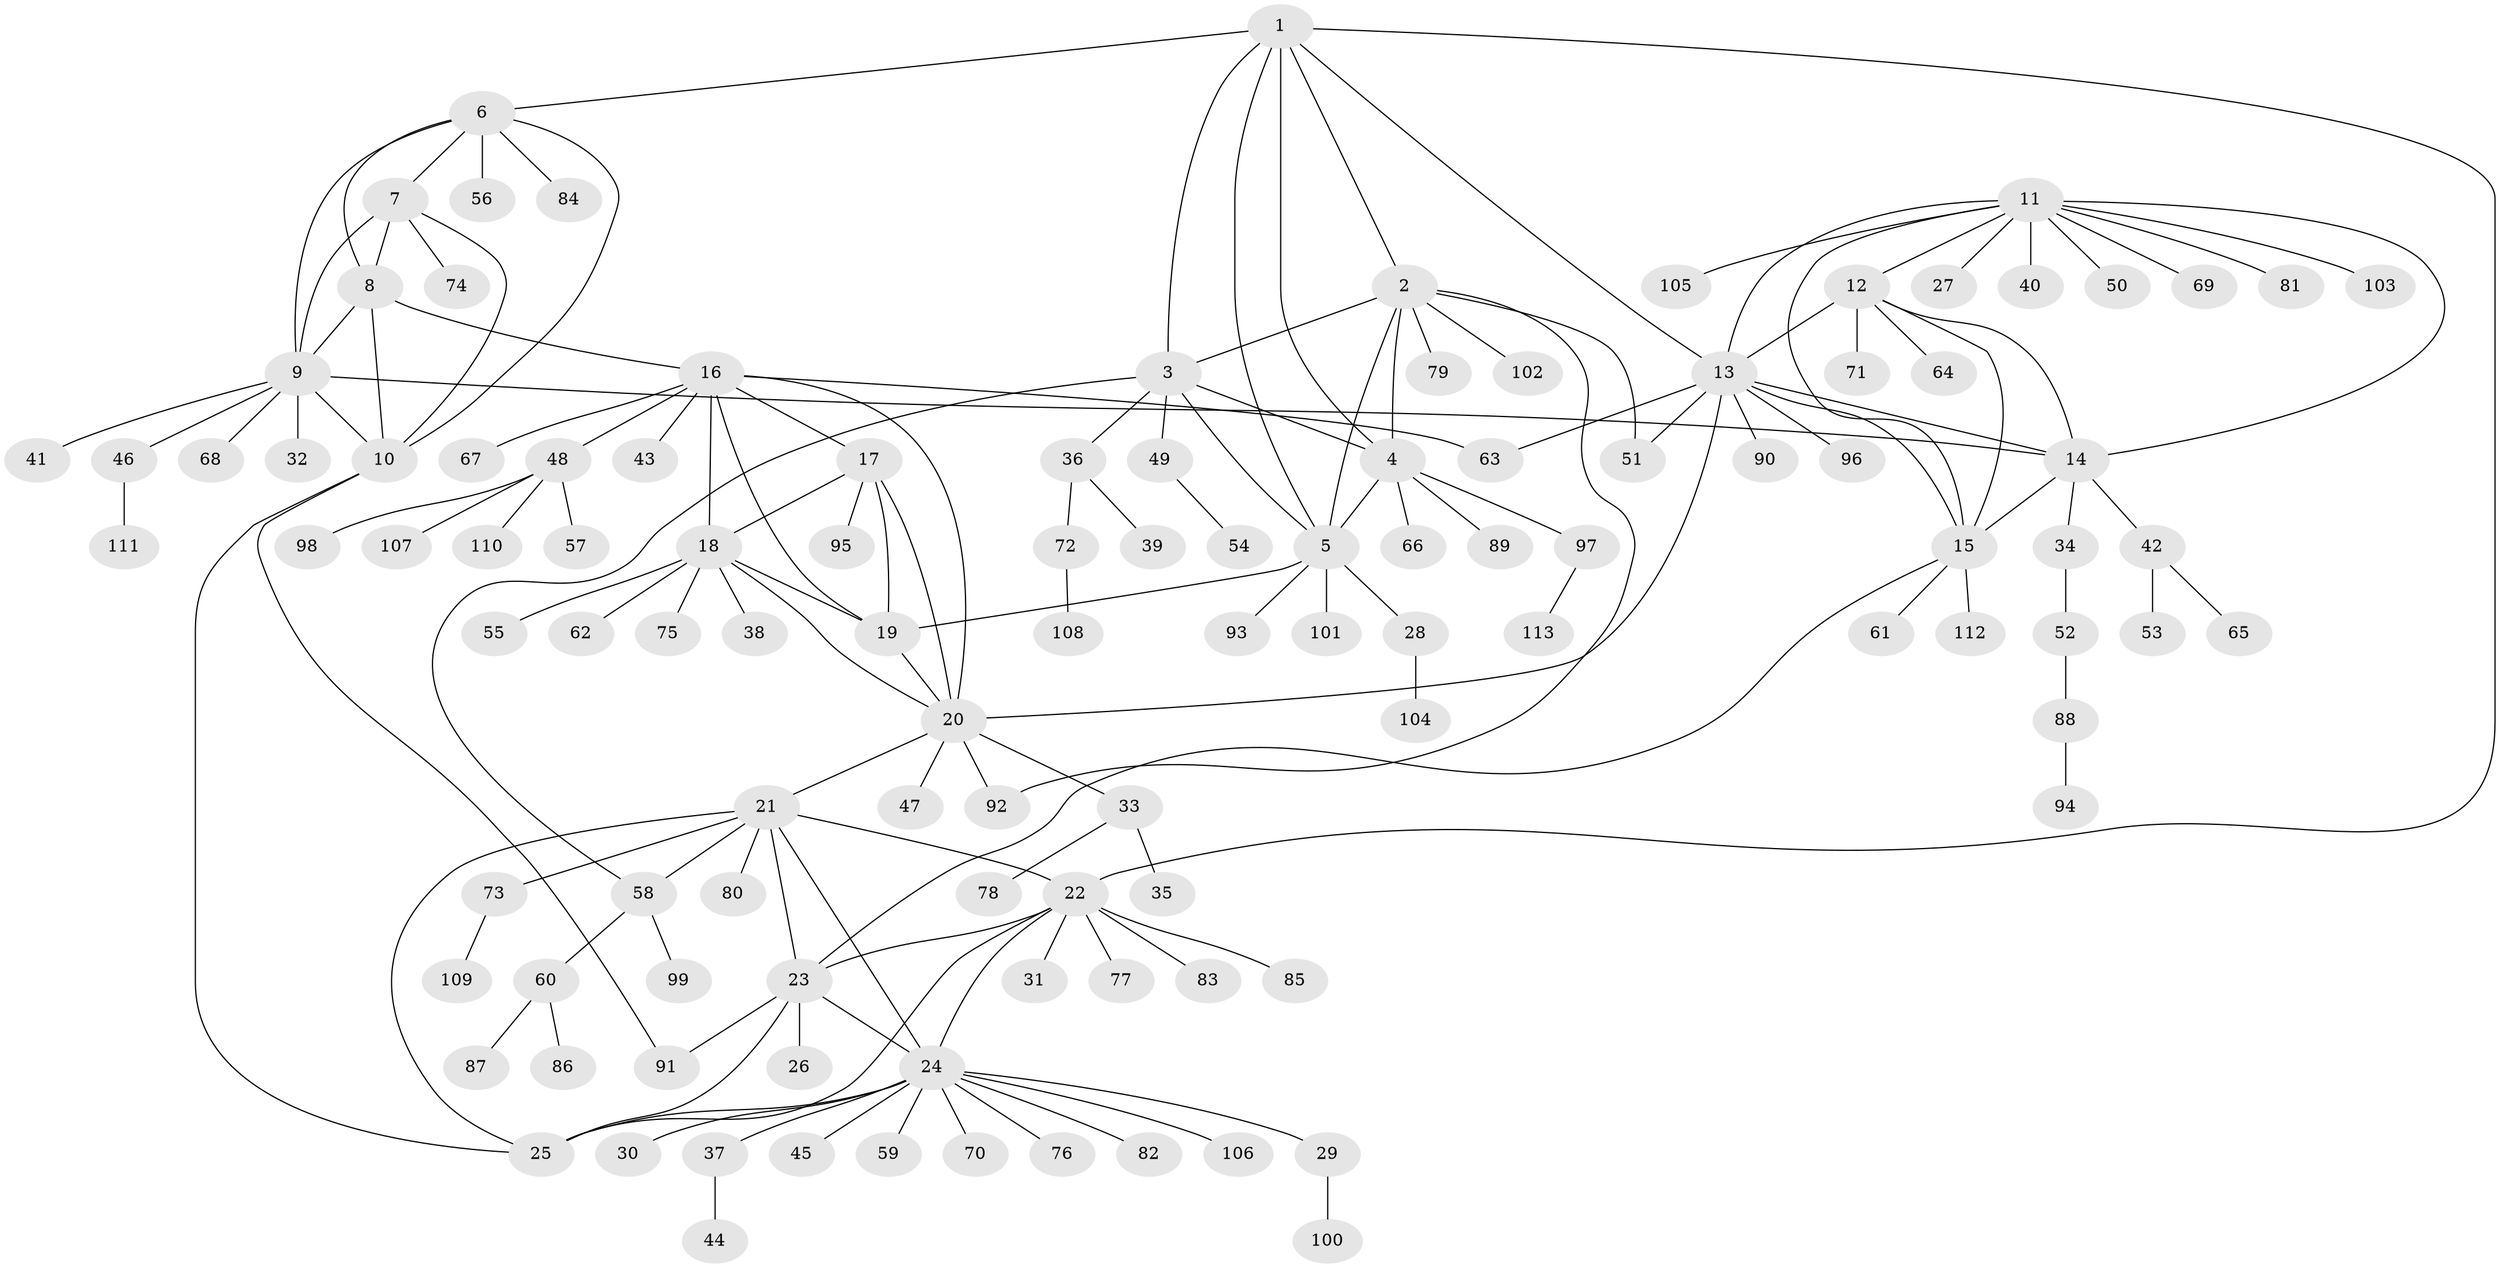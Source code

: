 // Generated by graph-tools (version 1.1) at 2025/11/02/27/25 16:11:35]
// undirected, 113 vertices, 153 edges
graph export_dot {
graph [start="1"]
  node [color=gray90,style=filled];
  1;
  2;
  3;
  4;
  5;
  6;
  7;
  8;
  9;
  10;
  11;
  12;
  13;
  14;
  15;
  16;
  17;
  18;
  19;
  20;
  21;
  22;
  23;
  24;
  25;
  26;
  27;
  28;
  29;
  30;
  31;
  32;
  33;
  34;
  35;
  36;
  37;
  38;
  39;
  40;
  41;
  42;
  43;
  44;
  45;
  46;
  47;
  48;
  49;
  50;
  51;
  52;
  53;
  54;
  55;
  56;
  57;
  58;
  59;
  60;
  61;
  62;
  63;
  64;
  65;
  66;
  67;
  68;
  69;
  70;
  71;
  72;
  73;
  74;
  75;
  76;
  77;
  78;
  79;
  80;
  81;
  82;
  83;
  84;
  85;
  86;
  87;
  88;
  89;
  90;
  91;
  92;
  93;
  94;
  95;
  96;
  97;
  98;
  99;
  100;
  101;
  102;
  103;
  104;
  105;
  106;
  107;
  108;
  109;
  110;
  111;
  112;
  113;
  1 -- 2;
  1 -- 3;
  1 -- 4;
  1 -- 5;
  1 -- 6;
  1 -- 13;
  1 -- 22;
  2 -- 3;
  2 -- 4;
  2 -- 5;
  2 -- 51;
  2 -- 79;
  2 -- 92;
  2 -- 102;
  3 -- 4;
  3 -- 5;
  3 -- 36;
  3 -- 49;
  3 -- 58;
  4 -- 5;
  4 -- 66;
  4 -- 89;
  4 -- 97;
  5 -- 19;
  5 -- 28;
  5 -- 93;
  5 -- 101;
  6 -- 7;
  6 -- 8;
  6 -- 9;
  6 -- 10;
  6 -- 56;
  6 -- 84;
  7 -- 8;
  7 -- 9;
  7 -- 10;
  7 -- 74;
  8 -- 9;
  8 -- 10;
  8 -- 16;
  9 -- 10;
  9 -- 14;
  9 -- 32;
  9 -- 41;
  9 -- 46;
  9 -- 68;
  10 -- 25;
  10 -- 91;
  11 -- 12;
  11 -- 13;
  11 -- 14;
  11 -- 15;
  11 -- 27;
  11 -- 40;
  11 -- 50;
  11 -- 69;
  11 -- 81;
  11 -- 103;
  11 -- 105;
  12 -- 13;
  12 -- 14;
  12 -- 15;
  12 -- 64;
  12 -- 71;
  13 -- 14;
  13 -- 15;
  13 -- 20;
  13 -- 51;
  13 -- 63;
  13 -- 90;
  13 -- 96;
  14 -- 15;
  14 -- 34;
  14 -- 42;
  15 -- 23;
  15 -- 61;
  15 -- 112;
  16 -- 17;
  16 -- 18;
  16 -- 19;
  16 -- 20;
  16 -- 43;
  16 -- 48;
  16 -- 63;
  16 -- 67;
  17 -- 18;
  17 -- 19;
  17 -- 20;
  17 -- 95;
  18 -- 19;
  18 -- 20;
  18 -- 38;
  18 -- 55;
  18 -- 62;
  18 -- 75;
  19 -- 20;
  20 -- 21;
  20 -- 33;
  20 -- 47;
  20 -- 92;
  21 -- 22;
  21 -- 23;
  21 -- 24;
  21 -- 25;
  21 -- 58;
  21 -- 73;
  21 -- 80;
  22 -- 23;
  22 -- 24;
  22 -- 25;
  22 -- 31;
  22 -- 77;
  22 -- 83;
  22 -- 85;
  23 -- 24;
  23 -- 25;
  23 -- 26;
  23 -- 91;
  24 -- 25;
  24 -- 29;
  24 -- 30;
  24 -- 37;
  24 -- 45;
  24 -- 59;
  24 -- 70;
  24 -- 76;
  24 -- 82;
  24 -- 106;
  28 -- 104;
  29 -- 100;
  33 -- 35;
  33 -- 78;
  34 -- 52;
  36 -- 39;
  36 -- 72;
  37 -- 44;
  42 -- 53;
  42 -- 65;
  46 -- 111;
  48 -- 57;
  48 -- 98;
  48 -- 107;
  48 -- 110;
  49 -- 54;
  52 -- 88;
  58 -- 60;
  58 -- 99;
  60 -- 86;
  60 -- 87;
  72 -- 108;
  73 -- 109;
  88 -- 94;
  97 -- 113;
}
